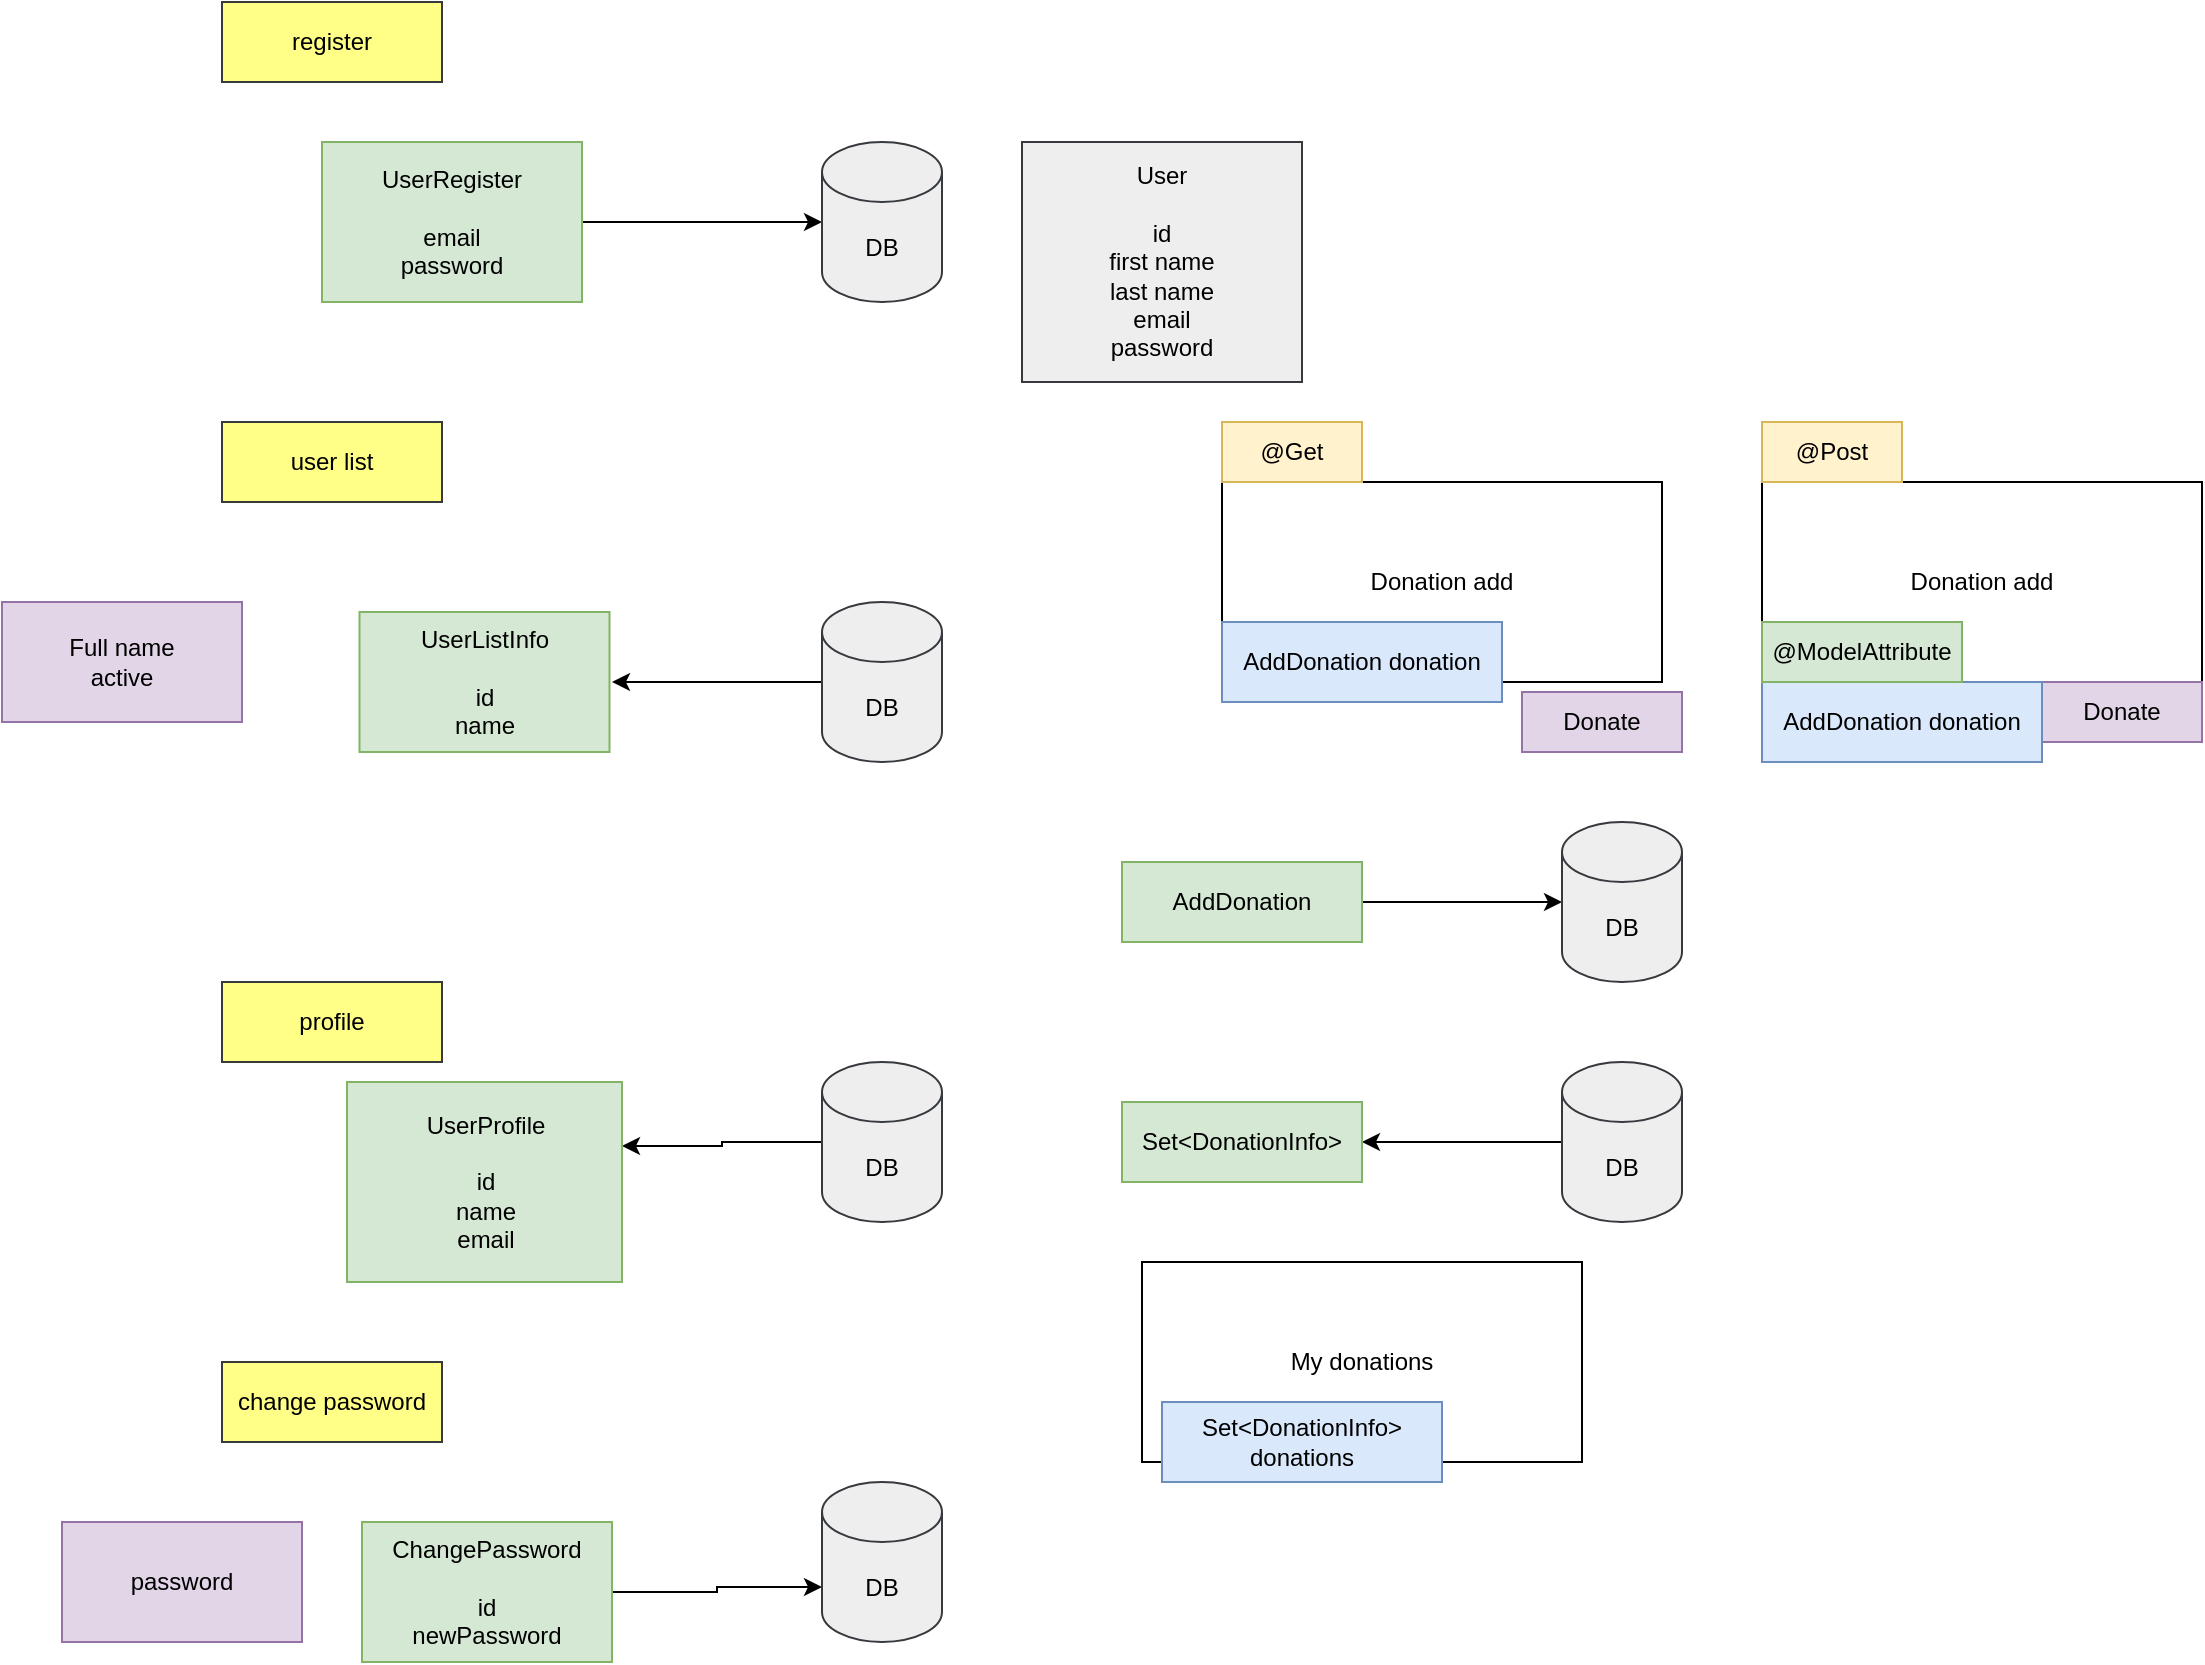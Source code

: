 <mxfile version="14.7.4" type="embed"><diagram id="0Mp65MPM03b1KLWFW2-w" name="Page-1"><mxGraphModel dx="830" dy="330" grid="1" gridSize="10" guides="1" tooltips="1" connect="1" arrows="1" fold="1" page="1" pageScale="1" pageWidth="850" pageHeight="1100" math="0" shadow="0"><root><mxCell id="0"/><mxCell id="1" parent="0"/><mxCell id="35" value="Donation add" style="rounded=0;whiteSpace=wrap;html=1;" parent="1" vertex="1"><mxGeometry x="730" y="330" width="220" height="100" as="geometry"/></mxCell><mxCell id="2" value="register" style="rounded=0;whiteSpace=wrap;html=1;fillColor=#ffff88;strokeColor=#36393d;" parent="1" vertex="1"><mxGeometry x="230" y="90" width="110" height="40" as="geometry"/></mxCell><mxCell id="12" style="edgeStyle=orthogonalEdgeStyle;rounded=0;orthogonalLoop=1;jettySize=auto;html=1;entryX=0;entryY=0.5;entryDx=0;entryDy=0;entryPerimeter=0;" parent="1" source="3" target="4" edge="1"><mxGeometry relative="1" as="geometry"/></mxCell><mxCell id="3" value="UserRegister&lt;br&gt;&lt;br&gt;email&lt;br&gt;password" style="rounded=0;whiteSpace=wrap;html=1;fillColor=#d5e8d4;strokeColor=#82b366;" parent="1" vertex="1"><mxGeometry x="280" y="160" width="130" height="80" as="geometry"/></mxCell><mxCell id="4" value="DB" style="shape=cylinder3;whiteSpace=wrap;html=1;boundedLbl=1;backgroundOutline=1;size=15;fillColor=#eeeeee;strokeColor=#36393d;" parent="1" vertex="1"><mxGeometry x="530" y="160" width="60" height="80" as="geometry"/></mxCell><mxCell id="5" value="User&lt;br&gt;&lt;br&gt;id&lt;br&gt;first name&lt;br&gt;last name&lt;br&gt;email&lt;br&gt;password" style="rounded=0;whiteSpace=wrap;html=1;fillColor=#eeeeee;strokeColor=#36393d;" parent="1" vertex="1"><mxGeometry x="630" y="160" width="140" height="120" as="geometry"/></mxCell><mxCell id="6" value="user list" style="rounded=0;whiteSpace=wrap;html=1;fillColor=#ffff88;strokeColor=#36393d;" parent="1" vertex="1"><mxGeometry x="230" y="300" width="110" height="40" as="geometry"/></mxCell><mxCell id="11" style="edgeStyle=orthogonalEdgeStyle;rounded=0;orthogonalLoop=1;jettySize=auto;html=1;" parent="1" source="10" edge="1"><mxGeometry relative="1" as="geometry"><mxPoint x="425" y="430" as="targetPoint"/></mxGeometry></mxCell><mxCell id="10" value="DB" style="shape=cylinder3;whiteSpace=wrap;html=1;boundedLbl=1;backgroundOutline=1;size=15;fillColor=#eeeeee;strokeColor=#36393d;" parent="1" vertex="1"><mxGeometry x="530" y="390" width="60" height="80" as="geometry"/></mxCell><mxCell id="13" value="profile" style="rounded=0;whiteSpace=wrap;html=1;fillColor=#ffff88;strokeColor=#36393d;" parent="1" vertex="1"><mxGeometry x="230" y="580" width="110" height="40" as="geometry"/></mxCell><mxCell id="14" value="Full name&lt;br&gt;active" style="rounded=0;whiteSpace=wrap;html=1;fillColor=#e1d5e7;strokeColor=#9673a6;" parent="1" vertex="1"><mxGeometry x="120" y="390" width="120" height="60" as="geometry"/></mxCell><mxCell id="15" value="UserListInfo&lt;br&gt;&lt;br&gt;id&lt;br&gt;name&lt;br&gt;" style="rounded=0;whiteSpace=wrap;html=1;fillColor=#d5e8d4;strokeColor=#82b366;" parent="1" vertex="1"><mxGeometry x="298.75" y="395" width="125" height="70" as="geometry"/></mxCell><mxCell id="18" style="edgeStyle=orthogonalEdgeStyle;rounded=0;orthogonalLoop=1;jettySize=auto;html=1;entryX=1;entryY=0.32;entryDx=0;entryDy=0;entryPerimeter=0;" parent="1" source="16" target="17" edge="1"><mxGeometry relative="1" as="geometry"/></mxCell><mxCell id="16" value="DB" style="shape=cylinder3;whiteSpace=wrap;html=1;boundedLbl=1;backgroundOutline=1;size=15;fillColor=#eeeeee;strokeColor=#36393d;" parent="1" vertex="1"><mxGeometry x="530" y="620" width="60" height="80" as="geometry"/></mxCell><mxCell id="17" value="UserProfile&lt;br&gt;&lt;br&gt;id&lt;br&gt;name&lt;br&gt;email" style="rounded=0;whiteSpace=wrap;html=1;fillColor=#d5e8d4;strokeColor=#82b366;" parent="1" vertex="1"><mxGeometry x="292.5" y="630" width="137.5" height="100" as="geometry"/></mxCell><mxCell id="19" value="change password" style="rounded=0;whiteSpace=wrap;html=1;fillColor=#ffff88;strokeColor=#36393d;" parent="1" vertex="1"><mxGeometry x="230" y="770" width="110" height="40" as="geometry"/></mxCell><mxCell id="21" value="DB" style="shape=cylinder3;whiteSpace=wrap;html=1;boundedLbl=1;backgroundOutline=1;size=15;fillColor=#eeeeee;strokeColor=#36393d;" parent="1" vertex="1"><mxGeometry x="530" y="830" width="60" height="80" as="geometry"/></mxCell><mxCell id="24" style="edgeStyle=orthogonalEdgeStyle;rounded=0;orthogonalLoop=1;jettySize=auto;html=1;entryX=0;entryY=0;entryDx=0;entryDy=52.5;entryPerimeter=0;" parent="1" source="23" target="21" edge="1"><mxGeometry relative="1" as="geometry"/></mxCell><mxCell id="23" value="ChangePassword&lt;br&gt;&lt;br&gt;id&lt;br&gt;newPassword" style="rounded=0;whiteSpace=wrap;html=1;fillColor=#d5e8d4;strokeColor=#82b366;" parent="1" vertex="1"><mxGeometry x="300" y="850" width="125" height="70" as="geometry"/></mxCell><mxCell id="25" value="password" style="rounded=0;whiteSpace=wrap;html=1;fillColor=#e1d5e7;strokeColor=#9673a6;" parent="1" vertex="1"><mxGeometry x="150" y="850" width="120" height="60" as="geometry"/></mxCell><mxCell id="28" style="edgeStyle=orthogonalEdgeStyle;rounded=0;orthogonalLoop=1;jettySize=auto;html=1;entryX=0;entryY=0.5;entryDx=0;entryDy=0;entryPerimeter=0;" parent="1" source="26" target="27" edge="1"><mxGeometry relative="1" as="geometry"/></mxCell><mxCell id="26" value="AddDonation" style="rounded=0;whiteSpace=wrap;html=1;fillColor=#d5e8d4;strokeColor=#82b366;" parent="1" vertex="1"><mxGeometry x="680" y="520" width="120" height="40" as="geometry"/></mxCell><mxCell id="27" value="DB" style="shape=cylinder3;whiteSpace=wrap;html=1;boundedLbl=1;backgroundOutline=1;size=15;fillColor=#eeeeee;strokeColor=#36393d;" parent="1" vertex="1"><mxGeometry x="900" y="500" width="60" height="80" as="geometry"/></mxCell><mxCell id="46" style="edgeStyle=orthogonalEdgeStyle;rounded=0;orthogonalLoop=1;jettySize=auto;html=1;entryX=1;entryY=0.5;entryDx=0;entryDy=0;" edge="1" parent="1" source="29" target="32"><mxGeometry relative="1" as="geometry"/></mxCell><mxCell id="29" value="DB" style="shape=cylinder3;whiteSpace=wrap;html=1;boundedLbl=1;backgroundOutline=1;size=15;fillColor=#eeeeee;strokeColor=#36393d;" parent="1" vertex="1"><mxGeometry x="900" y="620" width="60" height="80" as="geometry"/></mxCell><mxCell id="32" value="Set&amp;lt;DonationInfo&amp;gt;" style="rounded=0;whiteSpace=wrap;html=1;fillColor=#d5e8d4;strokeColor=#82b366;" parent="1" vertex="1"><mxGeometry x="680" y="640" width="120" height="40" as="geometry"/></mxCell><mxCell id="33" value="AddDonation donation" style="rounded=0;whiteSpace=wrap;html=1;fillColor=#dae8fc;strokeColor=#6c8ebf;" parent="1" vertex="1"><mxGeometry x="730" y="400" width="140" height="40" as="geometry"/></mxCell><mxCell id="37" value="Donate" style="rounded=0;whiteSpace=wrap;html=1;fillColor=#e1d5e7;strokeColor=#9673a6;" parent="1" vertex="1"><mxGeometry x="880" y="435" width="80" height="30" as="geometry"/></mxCell><mxCell id="38" value="My donations" style="rounded=0;whiteSpace=wrap;html=1;" parent="1" vertex="1"><mxGeometry x="690" y="720" width="220" height="100" as="geometry"/></mxCell><mxCell id="39" value="Set&amp;lt;DonationInfo&amp;gt; donations" style="rounded=0;whiteSpace=wrap;html=1;fillColor=#dae8fc;strokeColor=#6c8ebf;" parent="1" vertex="1"><mxGeometry x="700" y="790" width="140" height="40" as="geometry"/></mxCell><mxCell id="40" value="@Get" style="rounded=0;whiteSpace=wrap;html=1;fillColor=#fff2cc;strokeColor=#d6b656;" parent="1" vertex="1"><mxGeometry x="730" y="300" width="70" height="30" as="geometry"/></mxCell><mxCell id="41" value="Donation add" style="rounded=0;whiteSpace=wrap;html=1;" parent="1" vertex="1"><mxGeometry x="1000" y="330" width="220" height="100" as="geometry"/></mxCell><mxCell id="42" value="@Post" style="rounded=0;whiteSpace=wrap;html=1;fillColor=#fff2cc;strokeColor=#d6b656;" parent="1" vertex="1"><mxGeometry x="1000" y="300" width="70" height="30" as="geometry"/></mxCell><mxCell id="43" value="Donate" style="rounded=0;whiteSpace=wrap;html=1;fillColor=#e1d5e7;strokeColor=#9673a6;" parent="1" vertex="1"><mxGeometry x="1140" y="430" width="80" height="30" as="geometry"/></mxCell><mxCell id="44" value="AddDonation donation" style="rounded=0;whiteSpace=wrap;html=1;fillColor=#dae8fc;strokeColor=#6c8ebf;" parent="1" vertex="1"><mxGeometry x="1000" y="430" width="140" height="40" as="geometry"/></mxCell><mxCell id="45" value="@ModelAttribute" style="rounded=0;whiteSpace=wrap;html=1;fillColor=#d5e8d4;strokeColor=#82b366;" parent="1" vertex="1"><mxGeometry x="1000" y="400" width="100" height="30" as="geometry"/></mxCell></root></mxGraphModel></diagram></mxfile>